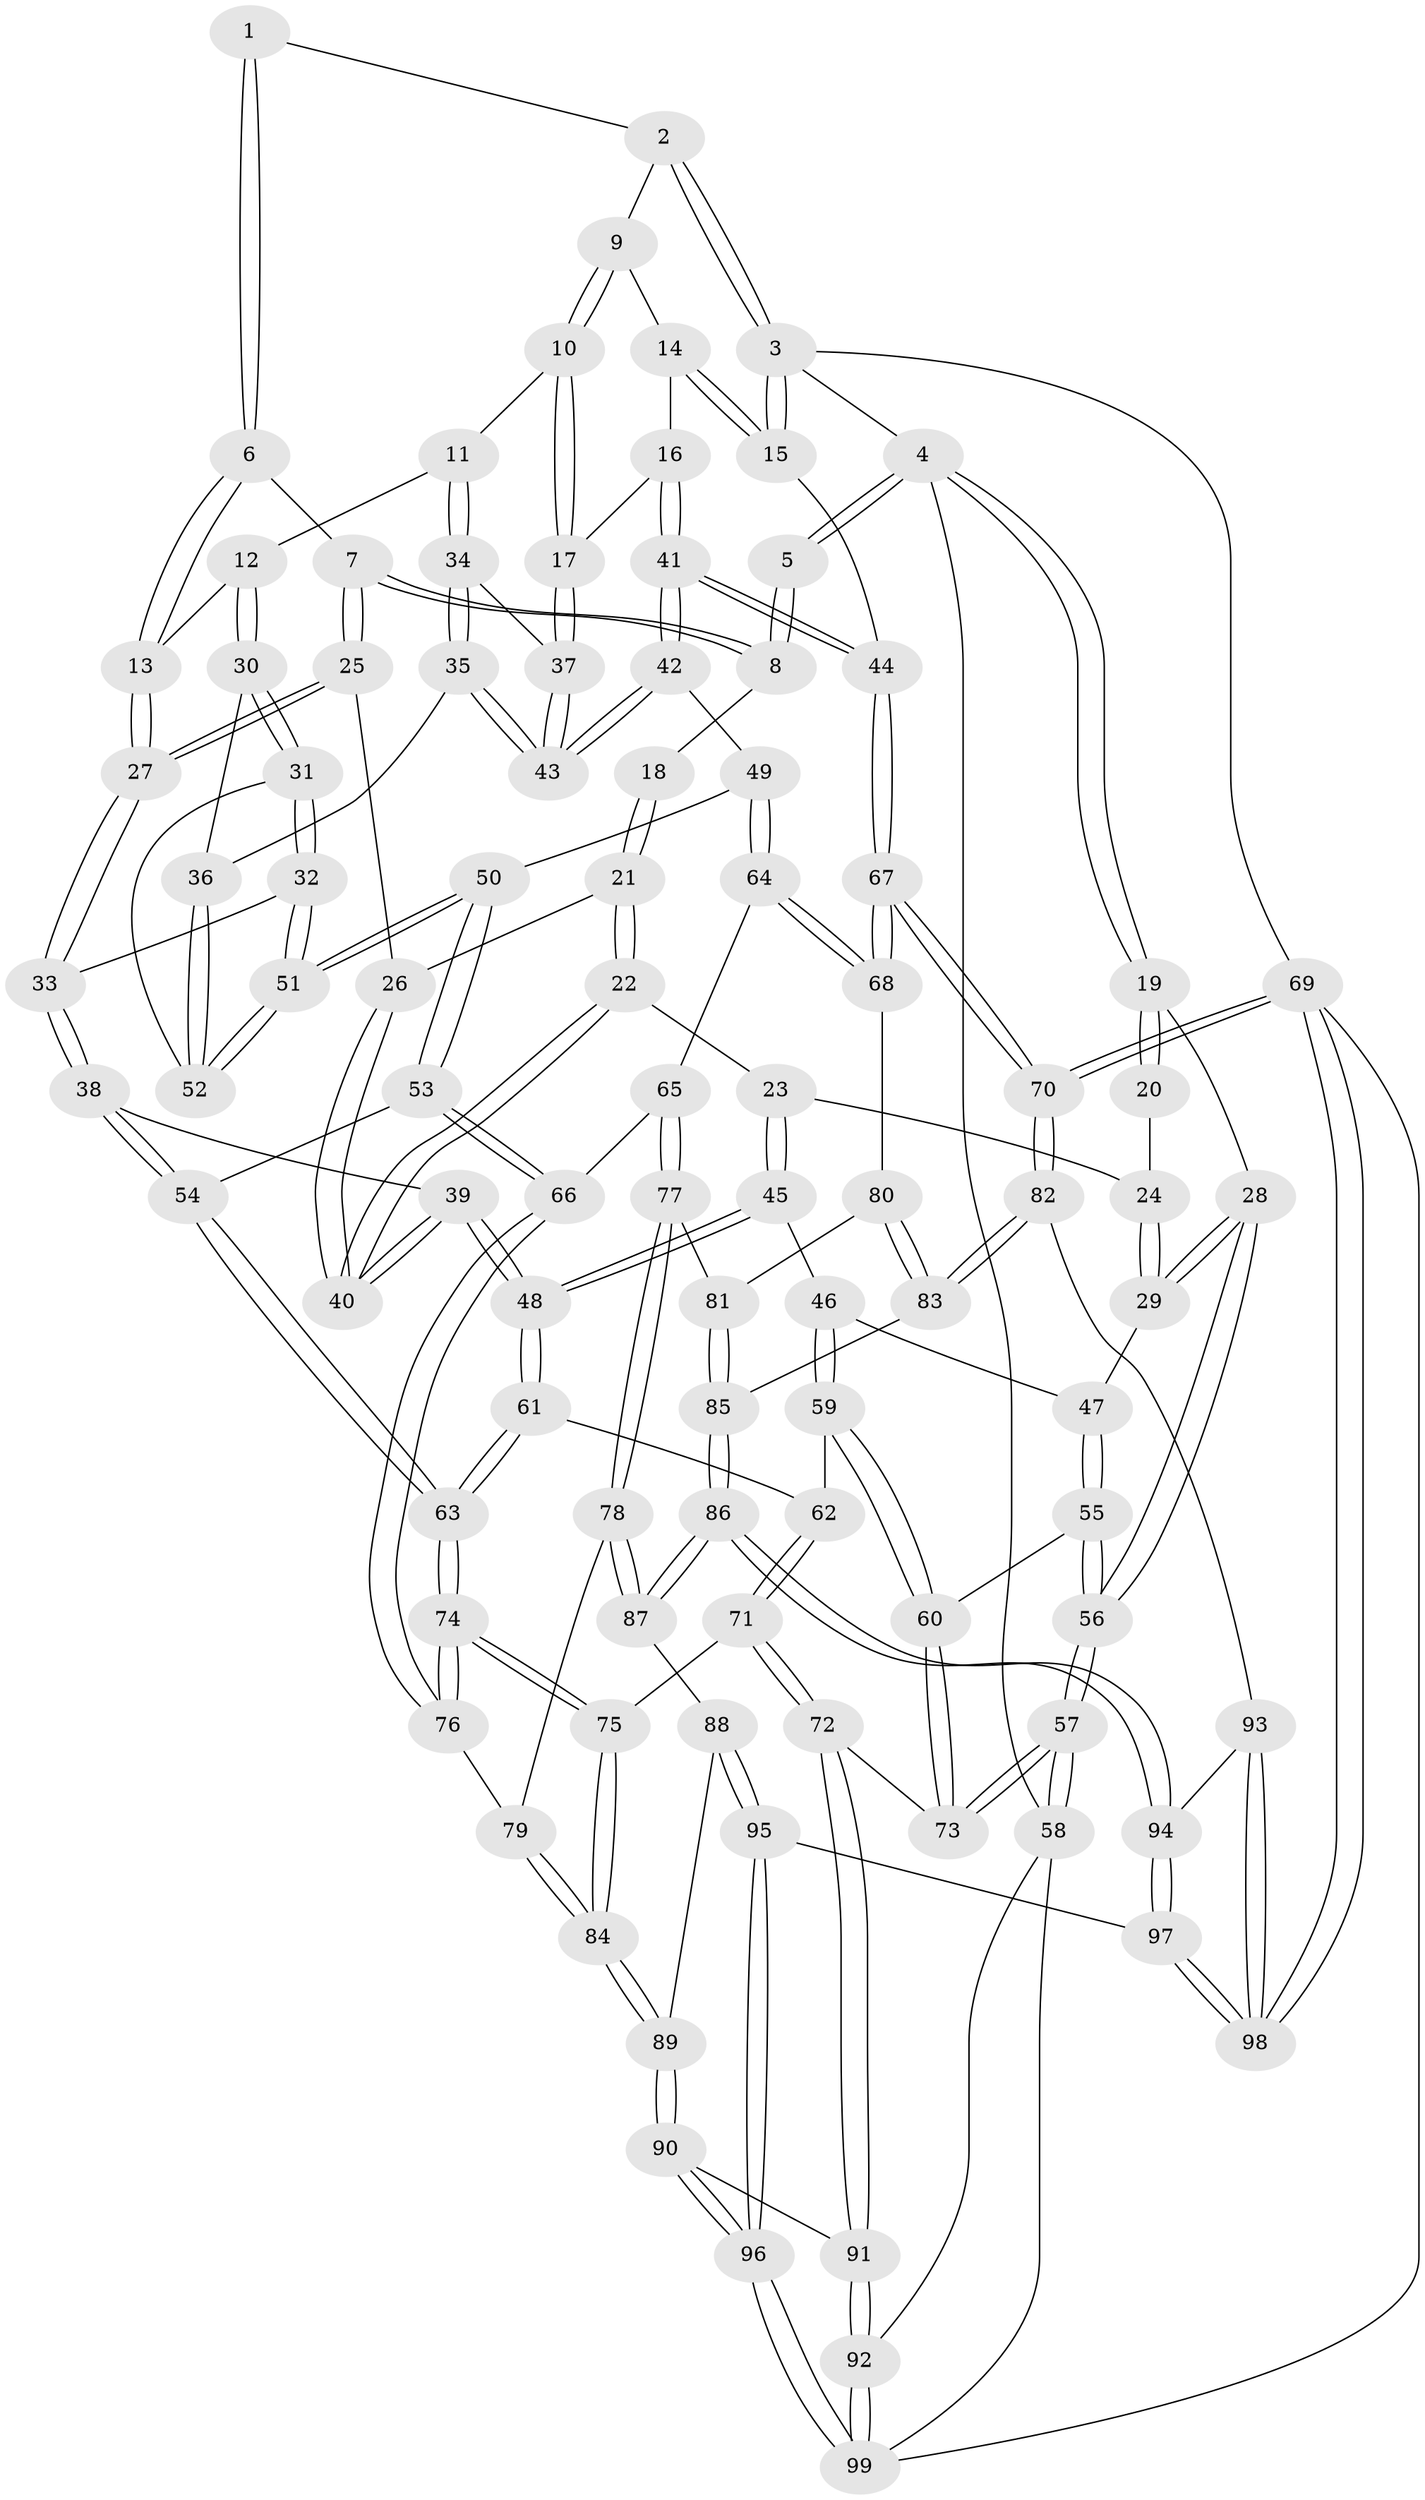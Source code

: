 // Generated by graph-tools (version 1.1) at 2025/38/03/09/25 02:38:39]
// undirected, 99 vertices, 244 edges
graph export_dot {
graph [start="1"]
  node [color=gray90,style=filled];
  1 [pos="+0.7060034806181654+0"];
  2 [pos="+0.7689097684177039+0"];
  3 [pos="+1+0"];
  4 [pos="+0+0"];
  5 [pos="+0.3981138384685382+0"];
  6 [pos="+0.6220647429606957+0.04408781574509567"];
  7 [pos="+0.41970350089069214+0.06947850077145028"];
  8 [pos="+0.39371246119071385+0.03961686647067701"];
  9 [pos="+0.8055302086429175+0"];
  10 [pos="+0.7677560587201924+0.14970135553845365"];
  11 [pos="+0.7072819883125631+0.17676171947491273"];
  12 [pos="+0.6374035966085296+0.16262773092476496"];
  13 [pos="+0.6249909902387233+0.15476046536323199"];
  14 [pos="+0.8765650549395354+0.042261639723683776"];
  15 [pos="+1+0.16030328536872265"];
  16 [pos="+0.9156952093887416+0.19045611069684756"];
  17 [pos="+0.8550597906322244+0.19501316762380252"];
  18 [pos="+0.38753172344068293+0.04385232271769115"];
  19 [pos="+0+0"];
  20 [pos="+0.2977269347761805+0.0807703288608764"];
  21 [pos="+0.3113710811577296+0.21875880642893517"];
  22 [pos="+0.3094881334185409+0.22004652283764442"];
  23 [pos="+0.27563515261084354+0.22267220496816667"];
  24 [pos="+0.2121902266829714+0.1593667066406859"];
  25 [pos="+0.4681383620262068+0.16469112117590087"];
  26 [pos="+0.4359650439715955+0.19791882073586856"];
  27 [pos="+0.5198463448777424+0.18604835071691653"];
  28 [pos="+0+0.09385171073558195"];
  29 [pos="+0+0.11679587722335909"];
  30 [pos="+0.6268808455979794+0.3165730917791144"];
  31 [pos="+0.5846669206752855+0.34610630789278657"];
  32 [pos="+0.5533095441053536+0.3598739724240823"];
  33 [pos="+0.5353210292856129+0.3659662758098984"];
  34 [pos="+0.7240665444455443+0.25305269540281317"];
  35 [pos="+0.6882600068066114+0.3162576070578989"];
  36 [pos="+0.685950815707694+0.31765038954421276"];
  37 [pos="+0.8029642004340827+0.29956168241940895"];
  38 [pos="+0.507528646443798+0.40145016022052377"];
  39 [pos="+0.40362146898644496+0.4009671916090387"];
  40 [pos="+0.3958256818908216+0.3263587621247035"];
  41 [pos="+1+0.27899087613832224"];
  42 [pos="+0.834488679556749+0.3985915510505852"];
  43 [pos="+0.8146532374855008+0.3606787672041632"];
  44 [pos="+1+0.27922805236984993"];
  45 [pos="+0.26487271335326107+0.26408596427874476"];
  46 [pos="+0.16357965047711798+0.39148391974174174"];
  47 [pos="+0.08917528528284842+0.34722862854966197"];
  48 [pos="+0.3986009179892649+0.40385651639712805"];
  49 [pos="+0.8122341452391595+0.43880137806726394"];
  50 [pos="+0.7339298996800799+0.4538779651130271"];
  51 [pos="+0.7283740537786587+0.44632079288295456"];
  52 [pos="+0.7045691613700596+0.40576766031560885"];
  53 [pos="+0.6342811682968993+0.5410742854035419"];
  54 [pos="+0.5671235747116841+0.49637449425142516"];
  55 [pos="+0.015166752111984342+0.5419356770723474"];
  56 [pos="+0+0.5731086159609158"];
  57 [pos="+0+0.7178345609223707"];
  58 [pos="+0+0.8217407257327718"];
  59 [pos="+0.23268639519952253+0.479768947839382"];
  60 [pos="+0.13173564202774754+0.576889035886237"];
  61 [pos="+0.38056071648151013+0.4189118440382021"];
  62 [pos="+0.23382853289587627+0.48001981764321117"];
  63 [pos="+0.44322921709766355+0.6075819592966377"];
  64 [pos="+0.8841518916313588+0.5944582303135018"];
  65 [pos="+0.6439182183052675+0.5734697995273847"];
  66 [pos="+0.640553929280774+0.5705576537158672"];
  67 [pos="+1+0.5705356310834798"];
  68 [pos="+0.8979303994928999+0.6106560139146087"];
  69 [pos="+1+1"];
  70 [pos="+1+0.7617408095629327"];
  71 [pos="+0.3413455962010397+0.681792088112221"];
  72 [pos="+0.1680150250365882+0.7581339886723059"];
  73 [pos="+0.11357628469677129+0.6706934262900858"];
  74 [pos="+0.4253654887099596+0.6653978267545978"];
  75 [pos="+0.38952580706846573+0.7019658485119606"];
  76 [pos="+0.5786999976640494+0.64557934449953"];
  77 [pos="+0.7176378295179228+0.6922817299858305"];
  78 [pos="+0.6071273581574574+0.7605299799830817"];
  79 [pos="+0.5873782390454768+0.7134494133050672"];
  80 [pos="+0.8895405969168975+0.6252632107547277"];
  81 [pos="+0.7259407896948018+0.6964460470275985"];
  82 [pos="+0.8808990488871752+0.7964188326553399"];
  83 [pos="+0.8789586501407723+0.7936559041124005"];
  84 [pos="+0.40166797331573817+0.7346020616430773"];
  85 [pos="+0.7545241503255419+0.7902476275775527"];
  86 [pos="+0.6889622269601184+0.8775138520310845"];
  87 [pos="+0.5926817546928492+0.823403705723882"];
  88 [pos="+0.4891200307473237+0.8500765147237144"];
  89 [pos="+0.42140443952201023+0.8106377995412859"];
  90 [pos="+0.31741672008530547+0.9006076252832292"];
  91 [pos="+0.14549931366534935+0.8627898516416793"];
  92 [pos="+0.13273947857281188+0.8737223712757013"];
  93 [pos="+0.8882414895934333+0.8848834389082902"];
  94 [pos="+0.7122419022562457+0.9432879449444237"];
  95 [pos="+0.5300498329151345+1"];
  96 [pos="+0.36535287583415094+1"];
  97 [pos="+0.6777214562986527+1"];
  98 [pos="+1+1"];
  99 [pos="+0.12859300199792853+1"];
  1 -- 2;
  1 -- 6;
  1 -- 6;
  2 -- 3;
  2 -- 3;
  2 -- 9;
  3 -- 4;
  3 -- 15;
  3 -- 15;
  3 -- 69;
  4 -- 5;
  4 -- 5;
  4 -- 19;
  4 -- 19;
  4 -- 58;
  5 -- 8;
  5 -- 8;
  6 -- 7;
  6 -- 13;
  6 -- 13;
  7 -- 8;
  7 -- 8;
  7 -- 25;
  7 -- 25;
  8 -- 18;
  9 -- 10;
  9 -- 10;
  9 -- 14;
  10 -- 11;
  10 -- 17;
  10 -- 17;
  11 -- 12;
  11 -- 34;
  11 -- 34;
  12 -- 13;
  12 -- 30;
  12 -- 30;
  13 -- 27;
  13 -- 27;
  14 -- 15;
  14 -- 15;
  14 -- 16;
  15 -- 44;
  16 -- 17;
  16 -- 41;
  16 -- 41;
  17 -- 37;
  17 -- 37;
  18 -- 21;
  18 -- 21;
  19 -- 20;
  19 -- 20;
  19 -- 28;
  20 -- 24;
  21 -- 22;
  21 -- 22;
  21 -- 26;
  22 -- 23;
  22 -- 40;
  22 -- 40;
  23 -- 24;
  23 -- 45;
  23 -- 45;
  24 -- 29;
  24 -- 29;
  25 -- 26;
  25 -- 27;
  25 -- 27;
  26 -- 40;
  26 -- 40;
  27 -- 33;
  27 -- 33;
  28 -- 29;
  28 -- 29;
  28 -- 56;
  28 -- 56;
  29 -- 47;
  30 -- 31;
  30 -- 31;
  30 -- 36;
  31 -- 32;
  31 -- 32;
  31 -- 52;
  32 -- 33;
  32 -- 51;
  32 -- 51;
  33 -- 38;
  33 -- 38;
  34 -- 35;
  34 -- 35;
  34 -- 37;
  35 -- 36;
  35 -- 43;
  35 -- 43;
  36 -- 52;
  36 -- 52;
  37 -- 43;
  37 -- 43;
  38 -- 39;
  38 -- 54;
  38 -- 54;
  39 -- 40;
  39 -- 40;
  39 -- 48;
  39 -- 48;
  41 -- 42;
  41 -- 42;
  41 -- 44;
  41 -- 44;
  42 -- 43;
  42 -- 43;
  42 -- 49;
  44 -- 67;
  44 -- 67;
  45 -- 46;
  45 -- 48;
  45 -- 48;
  46 -- 47;
  46 -- 59;
  46 -- 59;
  47 -- 55;
  47 -- 55;
  48 -- 61;
  48 -- 61;
  49 -- 50;
  49 -- 64;
  49 -- 64;
  50 -- 51;
  50 -- 51;
  50 -- 53;
  50 -- 53;
  51 -- 52;
  51 -- 52;
  53 -- 54;
  53 -- 66;
  53 -- 66;
  54 -- 63;
  54 -- 63;
  55 -- 56;
  55 -- 56;
  55 -- 60;
  56 -- 57;
  56 -- 57;
  57 -- 58;
  57 -- 58;
  57 -- 73;
  57 -- 73;
  58 -- 92;
  58 -- 99;
  59 -- 60;
  59 -- 60;
  59 -- 62;
  60 -- 73;
  60 -- 73;
  61 -- 62;
  61 -- 63;
  61 -- 63;
  62 -- 71;
  62 -- 71;
  63 -- 74;
  63 -- 74;
  64 -- 65;
  64 -- 68;
  64 -- 68;
  65 -- 66;
  65 -- 77;
  65 -- 77;
  66 -- 76;
  66 -- 76;
  67 -- 68;
  67 -- 68;
  67 -- 70;
  67 -- 70;
  68 -- 80;
  69 -- 70;
  69 -- 70;
  69 -- 98;
  69 -- 98;
  69 -- 99;
  70 -- 82;
  70 -- 82;
  71 -- 72;
  71 -- 72;
  71 -- 75;
  72 -- 73;
  72 -- 91;
  72 -- 91;
  74 -- 75;
  74 -- 75;
  74 -- 76;
  74 -- 76;
  75 -- 84;
  75 -- 84;
  76 -- 79;
  77 -- 78;
  77 -- 78;
  77 -- 81;
  78 -- 79;
  78 -- 87;
  78 -- 87;
  79 -- 84;
  79 -- 84;
  80 -- 81;
  80 -- 83;
  80 -- 83;
  81 -- 85;
  81 -- 85;
  82 -- 83;
  82 -- 83;
  82 -- 93;
  83 -- 85;
  84 -- 89;
  84 -- 89;
  85 -- 86;
  85 -- 86;
  86 -- 87;
  86 -- 87;
  86 -- 94;
  86 -- 94;
  87 -- 88;
  88 -- 89;
  88 -- 95;
  88 -- 95;
  89 -- 90;
  89 -- 90;
  90 -- 91;
  90 -- 96;
  90 -- 96;
  91 -- 92;
  91 -- 92;
  92 -- 99;
  92 -- 99;
  93 -- 94;
  93 -- 98;
  93 -- 98;
  94 -- 97;
  94 -- 97;
  95 -- 96;
  95 -- 96;
  95 -- 97;
  96 -- 99;
  96 -- 99;
  97 -- 98;
  97 -- 98;
}
